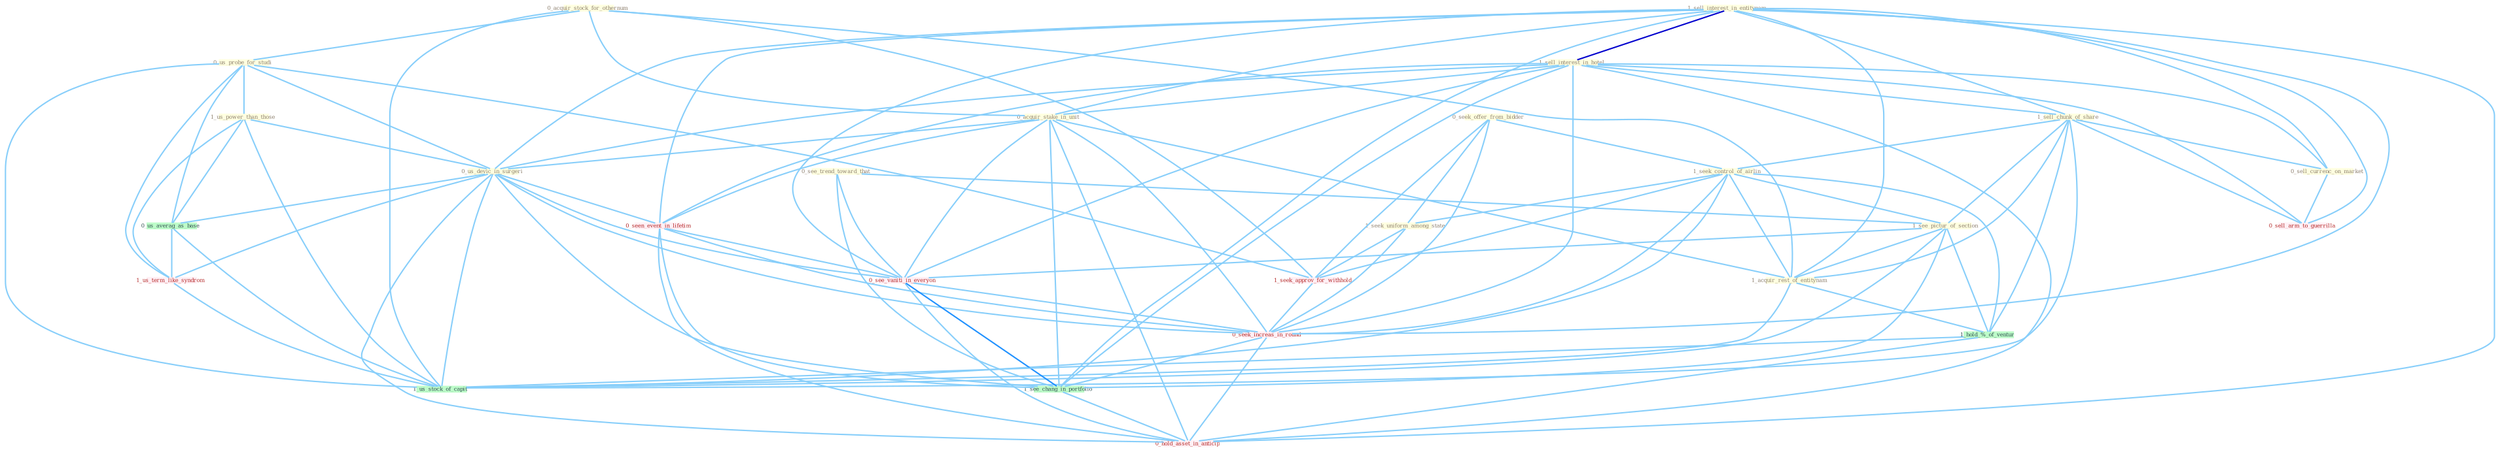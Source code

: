 Graph G{ 
    node
    [shape=polygon,style=filled,width=.5,height=.06,color="#BDFCC9",fixedsize=true,fontsize=4,
    fontcolor="#2f4f4f"];
    {node
    [color="#ffffe0", fontcolor="#8b7d6b"] "0_acquir_stock_for_othernum " "1_sell_interest_in_entitynam " "0_seek_offer_from_bidder " "1_sell_interest_in_hotel " "1_sell_chunk_of_share " "0_us_probe_for_studi " "0_see_trend_toward_that " "1_us_power_than_those " "0_acquir_stake_in_unit " "0_sell_currenc_on_market " "1_seek_control_of_airlin " "1_see_pictur_of_section " "1_seek_uniform_among_state " "0_us_devic_in_surgeri " "1_acquir_rest_of_entitynam "}
{node [color="#fff0f5", fontcolor="#b22222"] "0_seen_event_in_lifetim " "1_us_term_like_syndrom " "1_seek_approv_for_withhold " "0_see_vaniti_in_everyon " "0_sell_arm_to_guerrilla " "0_seek_increas_in_round " "0_hold_asset_in_anticip "}
edge [color="#B0E2FF"];

	"0_acquir_stock_for_othernum " -- "0_us_probe_for_studi " [w="1", color="#87cefa" ];
	"0_acquir_stock_for_othernum " -- "0_acquir_stake_in_unit " [w="1", color="#87cefa" ];
	"0_acquir_stock_for_othernum " -- "1_acquir_rest_of_entitynam " [w="1", color="#87cefa" ];
	"0_acquir_stock_for_othernum " -- "1_seek_approv_for_withhold " [w="1", color="#87cefa" ];
	"0_acquir_stock_for_othernum " -- "1_us_stock_of_capit " [w="1", color="#87cefa" ];
	"1_sell_interest_in_entitynam " -- "1_sell_interest_in_hotel " [w="3", color="#0000cd" , len=0.6];
	"1_sell_interest_in_entitynam " -- "1_sell_chunk_of_share " [w="1", color="#87cefa" ];
	"1_sell_interest_in_entitynam " -- "0_acquir_stake_in_unit " [w="1", color="#87cefa" ];
	"1_sell_interest_in_entitynam " -- "0_sell_currenc_on_market " [w="1", color="#87cefa" ];
	"1_sell_interest_in_entitynam " -- "0_us_devic_in_surgeri " [w="1", color="#87cefa" ];
	"1_sell_interest_in_entitynam " -- "1_acquir_rest_of_entitynam " [w="1", color="#87cefa" ];
	"1_sell_interest_in_entitynam " -- "0_seen_event_in_lifetim " [w="1", color="#87cefa" ];
	"1_sell_interest_in_entitynam " -- "0_see_vaniti_in_everyon " [w="1", color="#87cefa" ];
	"1_sell_interest_in_entitynam " -- "0_sell_arm_to_guerrilla " [w="1", color="#87cefa" ];
	"1_sell_interest_in_entitynam " -- "0_seek_increas_in_round " [w="1", color="#87cefa" ];
	"1_sell_interest_in_entitynam " -- "1_see_chang_in_portfolio " [w="1", color="#87cefa" ];
	"1_sell_interest_in_entitynam " -- "0_hold_asset_in_anticip " [w="1", color="#87cefa" ];
	"0_seek_offer_from_bidder " -- "1_seek_control_of_airlin " [w="1", color="#87cefa" ];
	"0_seek_offer_from_bidder " -- "1_seek_uniform_among_state " [w="1", color="#87cefa" ];
	"0_seek_offer_from_bidder " -- "1_seek_approv_for_withhold " [w="1", color="#87cefa" ];
	"0_seek_offer_from_bidder " -- "0_seek_increas_in_round " [w="1", color="#87cefa" ];
	"1_sell_interest_in_hotel " -- "1_sell_chunk_of_share " [w="1", color="#87cefa" ];
	"1_sell_interest_in_hotel " -- "0_acquir_stake_in_unit " [w="1", color="#87cefa" ];
	"1_sell_interest_in_hotel " -- "0_sell_currenc_on_market " [w="1", color="#87cefa" ];
	"1_sell_interest_in_hotel " -- "0_us_devic_in_surgeri " [w="1", color="#87cefa" ];
	"1_sell_interest_in_hotel " -- "0_seen_event_in_lifetim " [w="1", color="#87cefa" ];
	"1_sell_interest_in_hotel " -- "0_see_vaniti_in_everyon " [w="1", color="#87cefa" ];
	"1_sell_interest_in_hotel " -- "0_sell_arm_to_guerrilla " [w="1", color="#87cefa" ];
	"1_sell_interest_in_hotel " -- "0_seek_increas_in_round " [w="1", color="#87cefa" ];
	"1_sell_interest_in_hotel " -- "1_see_chang_in_portfolio " [w="1", color="#87cefa" ];
	"1_sell_interest_in_hotel " -- "0_hold_asset_in_anticip " [w="1", color="#87cefa" ];
	"1_sell_chunk_of_share " -- "0_sell_currenc_on_market " [w="1", color="#87cefa" ];
	"1_sell_chunk_of_share " -- "1_seek_control_of_airlin " [w="1", color="#87cefa" ];
	"1_sell_chunk_of_share " -- "1_see_pictur_of_section " [w="1", color="#87cefa" ];
	"1_sell_chunk_of_share " -- "1_acquir_rest_of_entitynam " [w="1", color="#87cefa" ];
	"1_sell_chunk_of_share " -- "1_hold_%_of_ventur " [w="1", color="#87cefa" ];
	"1_sell_chunk_of_share " -- "0_sell_arm_to_guerrilla " [w="1", color="#87cefa" ];
	"1_sell_chunk_of_share " -- "1_us_stock_of_capit " [w="1", color="#87cefa" ];
	"0_us_probe_for_studi " -- "1_us_power_than_those " [w="1", color="#87cefa" ];
	"0_us_probe_for_studi " -- "0_us_devic_in_surgeri " [w="1", color="#87cefa" ];
	"0_us_probe_for_studi " -- "0_us_averag_as_base " [w="1", color="#87cefa" ];
	"0_us_probe_for_studi " -- "1_us_term_like_syndrom " [w="1", color="#87cefa" ];
	"0_us_probe_for_studi " -- "1_seek_approv_for_withhold " [w="1", color="#87cefa" ];
	"0_us_probe_for_studi " -- "1_us_stock_of_capit " [w="1", color="#87cefa" ];
	"0_see_trend_toward_that " -- "1_see_pictur_of_section " [w="1", color="#87cefa" ];
	"0_see_trend_toward_that " -- "0_see_vaniti_in_everyon " [w="1", color="#87cefa" ];
	"0_see_trend_toward_that " -- "1_see_chang_in_portfolio " [w="1", color="#87cefa" ];
	"1_us_power_than_those " -- "0_us_devic_in_surgeri " [w="1", color="#87cefa" ];
	"1_us_power_than_those " -- "0_us_averag_as_base " [w="1", color="#87cefa" ];
	"1_us_power_than_those " -- "1_us_term_like_syndrom " [w="1", color="#87cefa" ];
	"1_us_power_than_those " -- "1_us_stock_of_capit " [w="1", color="#87cefa" ];
	"0_acquir_stake_in_unit " -- "0_us_devic_in_surgeri " [w="1", color="#87cefa" ];
	"0_acquir_stake_in_unit " -- "1_acquir_rest_of_entitynam " [w="1", color="#87cefa" ];
	"0_acquir_stake_in_unit " -- "0_seen_event_in_lifetim " [w="1", color="#87cefa" ];
	"0_acquir_stake_in_unit " -- "0_see_vaniti_in_everyon " [w="1", color="#87cefa" ];
	"0_acquir_stake_in_unit " -- "0_seek_increas_in_round " [w="1", color="#87cefa" ];
	"0_acquir_stake_in_unit " -- "1_see_chang_in_portfolio " [w="1", color="#87cefa" ];
	"0_acquir_stake_in_unit " -- "0_hold_asset_in_anticip " [w="1", color="#87cefa" ];
	"0_sell_currenc_on_market " -- "0_sell_arm_to_guerrilla " [w="1", color="#87cefa" ];
	"1_seek_control_of_airlin " -- "1_see_pictur_of_section " [w="1", color="#87cefa" ];
	"1_seek_control_of_airlin " -- "1_seek_uniform_among_state " [w="1", color="#87cefa" ];
	"1_seek_control_of_airlin " -- "1_acquir_rest_of_entitynam " [w="1", color="#87cefa" ];
	"1_seek_control_of_airlin " -- "1_seek_approv_for_withhold " [w="1", color="#87cefa" ];
	"1_seek_control_of_airlin " -- "1_hold_%_of_ventur " [w="1", color="#87cefa" ];
	"1_seek_control_of_airlin " -- "0_seek_increas_in_round " [w="1", color="#87cefa" ];
	"1_seek_control_of_airlin " -- "1_us_stock_of_capit " [w="1", color="#87cefa" ];
	"1_see_pictur_of_section " -- "1_acquir_rest_of_entitynam " [w="1", color="#87cefa" ];
	"1_see_pictur_of_section " -- "1_hold_%_of_ventur " [w="1", color="#87cefa" ];
	"1_see_pictur_of_section " -- "0_see_vaniti_in_everyon " [w="1", color="#87cefa" ];
	"1_see_pictur_of_section " -- "1_us_stock_of_capit " [w="1", color="#87cefa" ];
	"1_see_pictur_of_section " -- "1_see_chang_in_portfolio " [w="1", color="#87cefa" ];
	"1_seek_uniform_among_state " -- "1_seek_approv_for_withhold " [w="1", color="#87cefa" ];
	"1_seek_uniform_among_state " -- "0_seek_increas_in_round " [w="1", color="#87cefa" ];
	"0_us_devic_in_surgeri " -- "0_seen_event_in_lifetim " [w="1", color="#87cefa" ];
	"0_us_devic_in_surgeri " -- "0_us_averag_as_base " [w="1", color="#87cefa" ];
	"0_us_devic_in_surgeri " -- "1_us_term_like_syndrom " [w="1", color="#87cefa" ];
	"0_us_devic_in_surgeri " -- "0_see_vaniti_in_everyon " [w="1", color="#87cefa" ];
	"0_us_devic_in_surgeri " -- "0_seek_increas_in_round " [w="1", color="#87cefa" ];
	"0_us_devic_in_surgeri " -- "1_us_stock_of_capit " [w="1", color="#87cefa" ];
	"0_us_devic_in_surgeri " -- "1_see_chang_in_portfolio " [w="1", color="#87cefa" ];
	"0_us_devic_in_surgeri " -- "0_hold_asset_in_anticip " [w="1", color="#87cefa" ];
	"1_acquir_rest_of_entitynam " -- "1_hold_%_of_ventur " [w="1", color="#87cefa" ];
	"1_acquir_rest_of_entitynam " -- "1_us_stock_of_capit " [w="1", color="#87cefa" ];
	"0_seen_event_in_lifetim " -- "0_see_vaniti_in_everyon " [w="1", color="#87cefa" ];
	"0_seen_event_in_lifetim " -- "0_seek_increas_in_round " [w="1", color="#87cefa" ];
	"0_seen_event_in_lifetim " -- "1_see_chang_in_portfolio " [w="1", color="#87cefa" ];
	"0_seen_event_in_lifetim " -- "0_hold_asset_in_anticip " [w="1", color="#87cefa" ];
	"0_us_averag_as_base " -- "1_us_term_like_syndrom " [w="1", color="#87cefa" ];
	"0_us_averag_as_base " -- "1_us_stock_of_capit " [w="1", color="#87cefa" ];
	"1_us_term_like_syndrom " -- "1_us_stock_of_capit " [w="1", color="#87cefa" ];
	"1_seek_approv_for_withhold " -- "0_seek_increas_in_round " [w="1", color="#87cefa" ];
	"1_hold_%_of_ventur " -- "1_us_stock_of_capit " [w="1", color="#87cefa" ];
	"1_hold_%_of_ventur " -- "0_hold_asset_in_anticip " [w="1", color="#87cefa" ];
	"0_see_vaniti_in_everyon " -- "0_seek_increas_in_round " [w="1", color="#87cefa" ];
	"0_see_vaniti_in_everyon " -- "1_see_chang_in_portfolio " [w="2", color="#1e90ff" , len=0.8];
	"0_see_vaniti_in_everyon " -- "0_hold_asset_in_anticip " [w="1", color="#87cefa" ];
	"0_seek_increas_in_round " -- "1_see_chang_in_portfolio " [w="1", color="#87cefa" ];
	"0_seek_increas_in_round " -- "0_hold_asset_in_anticip " [w="1", color="#87cefa" ];
	"1_see_chang_in_portfolio " -- "0_hold_asset_in_anticip " [w="1", color="#87cefa" ];
}